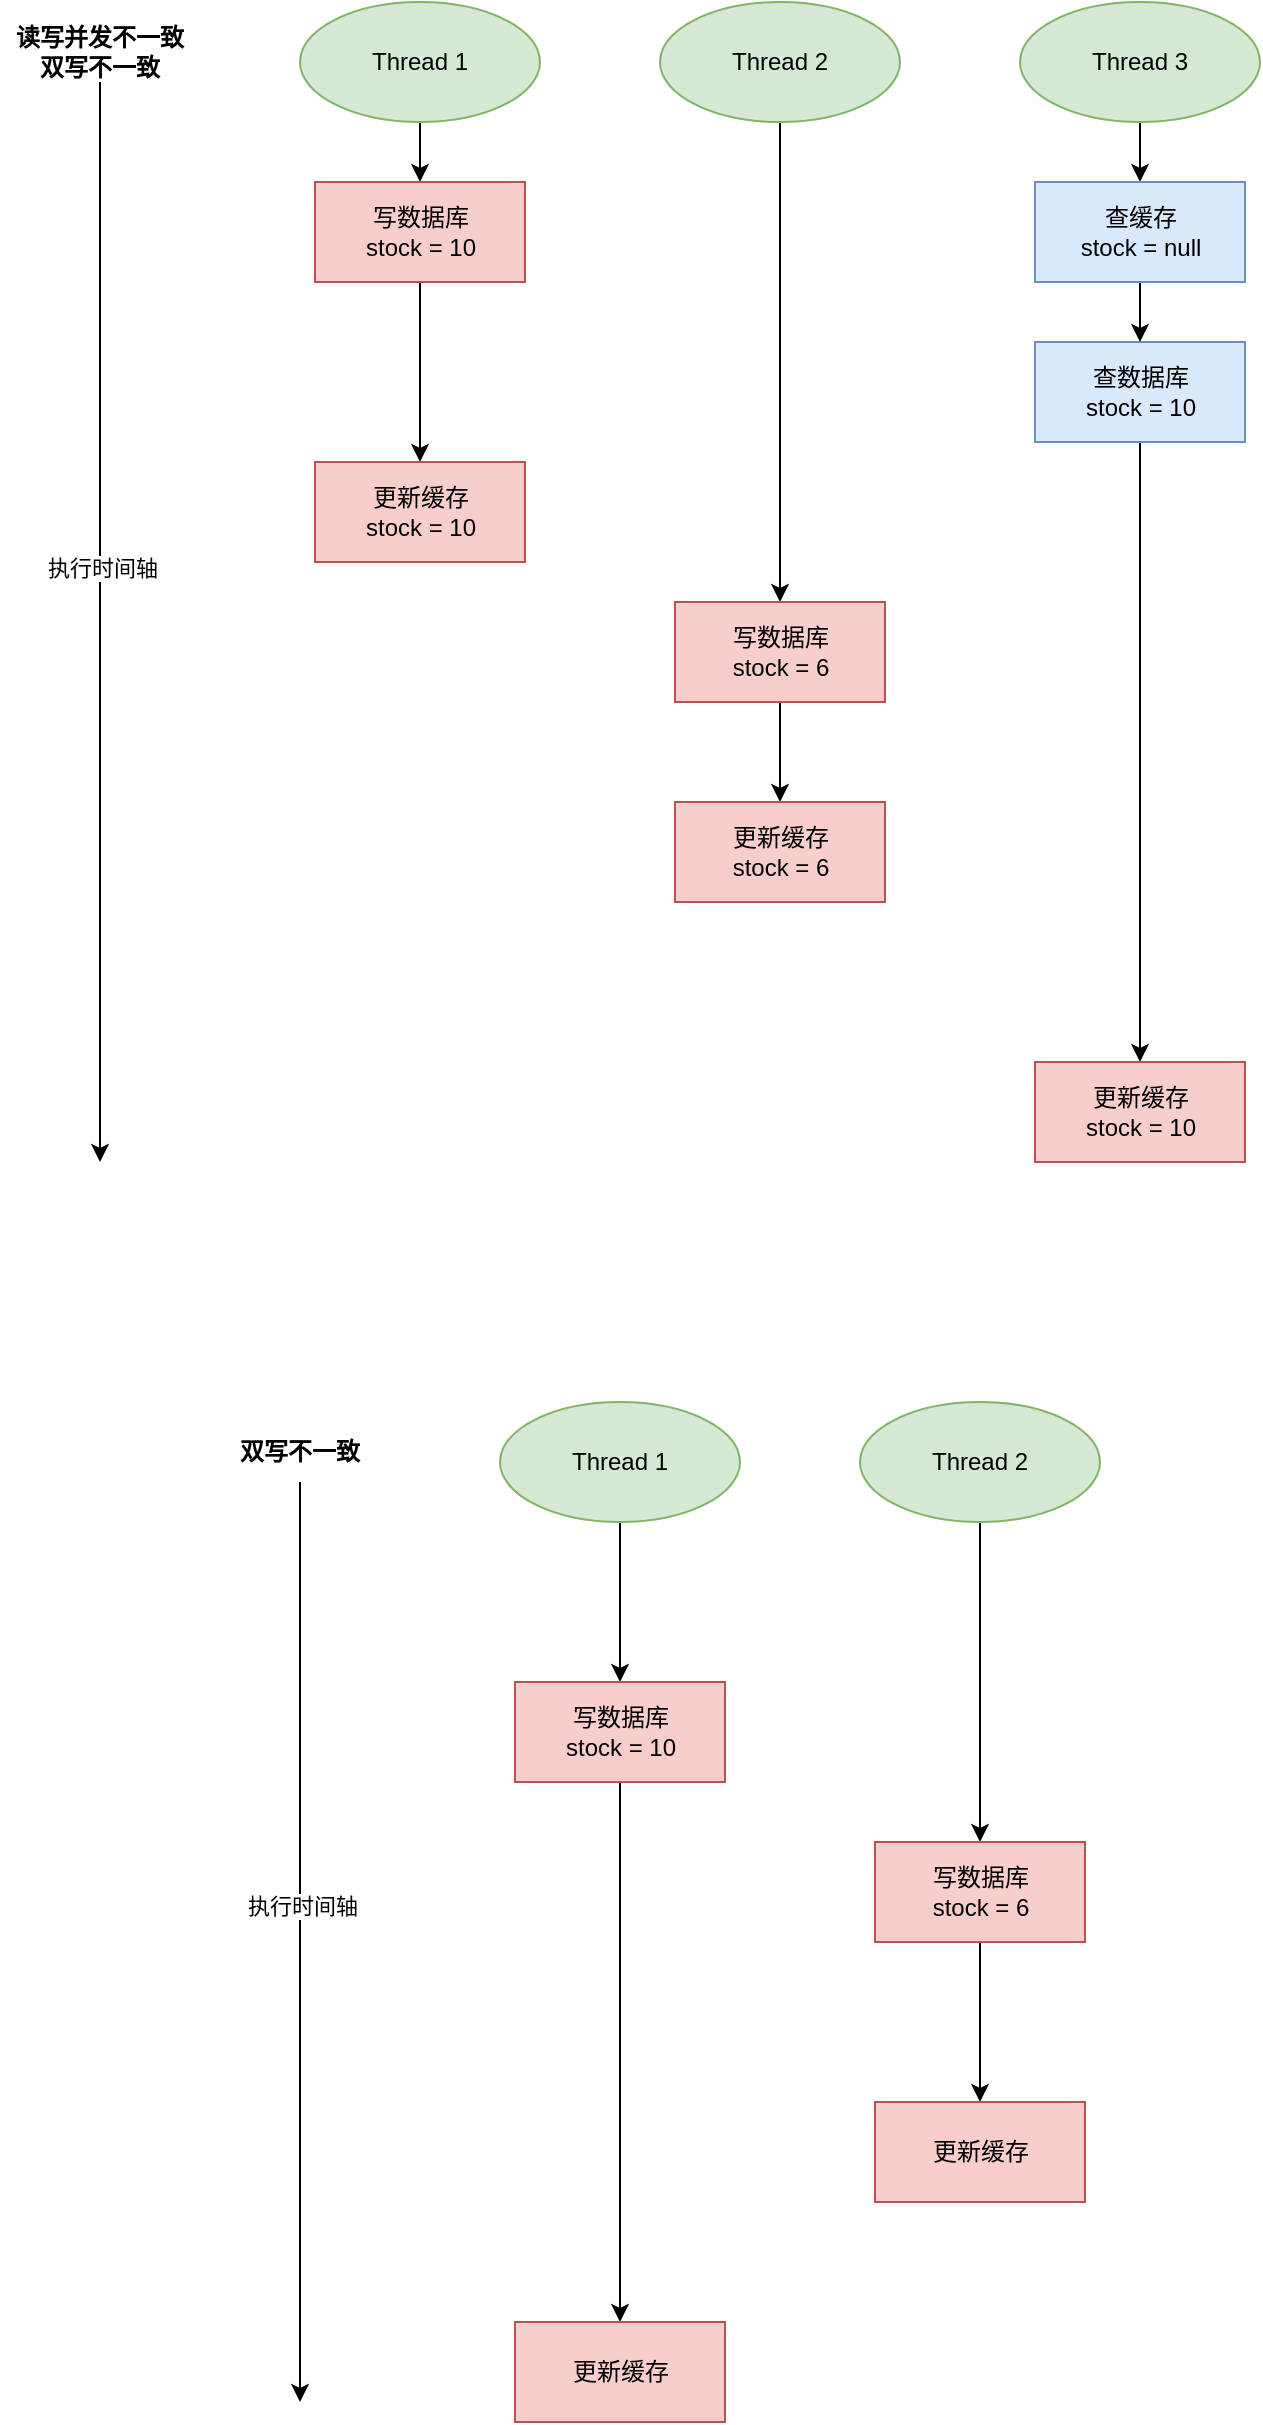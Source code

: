 <mxfile version="23.0.1" type="github">
  <diagram id="I5GW6R5hRMlU_vHdUiTQ" name="Page-1">
    <mxGraphModel dx="1242" dy="765" grid="1" gridSize="10" guides="1" tooltips="1" connect="1" arrows="1" fold="1" page="1" pageScale="1" pageWidth="827" pageHeight="1169" math="0" shadow="0">
      <root>
        <mxCell id="0" />
        <mxCell id="1" parent="0" />
        <mxCell id="t8CW0bvNHA3xZCFyP7Wd-2" style="edgeStyle=orthogonalEdgeStyle;rounded=0;orthogonalLoop=1;jettySize=auto;html=1;exitX=0.5;exitY=1;exitDx=0;exitDy=0;entryX=0.5;entryY=0;entryDx=0;entryDy=0;" parent="1" source="t8CW0bvNHA3xZCFyP7Wd-1" target="g4S1AWgyKVHvtc6SjVlv-1" edge="1">
          <mxGeometry relative="1" as="geometry">
            <mxPoint x="280" y="220" as="targetPoint" />
          </mxGeometry>
        </mxCell>
        <mxCell id="t8CW0bvNHA3xZCFyP7Wd-1" value="Thread 1" style="ellipse;whiteSpace=wrap;html=1;fillColor=#d5e8d4;strokeColor=#82b366;" parent="1" vertex="1">
          <mxGeometry x="220" y="100" width="120" height="60" as="geometry" />
        </mxCell>
        <mxCell id="g4S1AWgyKVHvtc6SjVlv-3" value="" style="edgeStyle=orthogonalEdgeStyle;curved=1;rounded=0;orthogonalLoop=1;jettySize=auto;html=1;" parent="1" source="g4S1AWgyKVHvtc6SjVlv-1" target="g4S1AWgyKVHvtc6SjVlv-2" edge="1">
          <mxGeometry relative="1" as="geometry" />
        </mxCell>
        <mxCell id="g4S1AWgyKVHvtc6SjVlv-1" value="写数据库&lt;br&gt;stock = 10" style="rounded=0;whiteSpace=wrap;html=1;fillColor=#f8cecc;strokeColor=#b85450;" parent="1" vertex="1">
          <mxGeometry x="227.5" y="190" width="105" height="50" as="geometry" />
        </mxCell>
        <mxCell id="g4S1AWgyKVHvtc6SjVlv-2" value="更新缓存&lt;br style=&quot;border-color: var(--border-color);&quot;&gt;stock = 10" style="whiteSpace=wrap;html=1;rounded=0;fillColor=#f8cecc;strokeColor=#b85450;" parent="1" vertex="1">
          <mxGeometry x="227.5" y="330" width="105" height="50" as="geometry" />
        </mxCell>
        <mxCell id="g4S1AWgyKVHvtc6SjVlv-4" style="edgeStyle=orthogonalEdgeStyle;rounded=0;orthogonalLoop=1;jettySize=auto;html=1;exitX=0.5;exitY=1;exitDx=0;exitDy=0;entryX=0.5;entryY=0;entryDx=0;entryDy=0;" parent="1" source="g4S1AWgyKVHvtc6SjVlv-5" target="g4S1AWgyKVHvtc6SjVlv-7" edge="1">
          <mxGeometry relative="1" as="geometry">
            <mxPoint x="460" y="220" as="targetPoint" />
          </mxGeometry>
        </mxCell>
        <mxCell id="g4S1AWgyKVHvtc6SjVlv-5" value="Thread 2" style="ellipse;whiteSpace=wrap;html=1;fillColor=#d5e8d4;strokeColor=#82b366;" parent="1" vertex="1">
          <mxGeometry x="400" y="100" width="120" height="60" as="geometry" />
        </mxCell>
        <mxCell id="g4S1AWgyKVHvtc6SjVlv-6" value="" style="edgeStyle=orthogonalEdgeStyle;curved=1;rounded=0;orthogonalLoop=1;jettySize=auto;html=1;" parent="1" source="g4S1AWgyKVHvtc6SjVlv-7" target="g4S1AWgyKVHvtc6SjVlv-8" edge="1">
          <mxGeometry relative="1" as="geometry" />
        </mxCell>
        <mxCell id="g4S1AWgyKVHvtc6SjVlv-7" value="写数据库&lt;br&gt;stock = 6" style="rounded=0;whiteSpace=wrap;html=1;fillColor=#f8cecc;strokeColor=#b85450;" parent="1" vertex="1">
          <mxGeometry x="407.5" y="400" width="105" height="50" as="geometry" />
        </mxCell>
        <mxCell id="g4S1AWgyKVHvtc6SjVlv-8" value="更新缓存&lt;br style=&quot;border-color: var(--border-color);&quot;&gt;stock = 6" style="whiteSpace=wrap;html=1;rounded=0;fillColor=#f8cecc;strokeColor=#b85450;" parent="1" vertex="1">
          <mxGeometry x="407.5" y="500" width="105" height="50" as="geometry" />
        </mxCell>
        <mxCell id="g4S1AWgyKVHvtc6SjVlv-9" style="edgeStyle=orthogonalEdgeStyle;rounded=0;orthogonalLoop=1;jettySize=auto;html=1;exitX=0.5;exitY=1;exitDx=0;exitDy=0;entryX=0.5;entryY=0;entryDx=0;entryDy=0;" parent="1" source="g4S1AWgyKVHvtc6SjVlv-10" target="g4S1AWgyKVHvtc6SjVlv-14" edge="1">
          <mxGeometry relative="1" as="geometry">
            <mxPoint x="640" y="260" as="targetPoint" />
          </mxGeometry>
        </mxCell>
        <mxCell id="g4S1AWgyKVHvtc6SjVlv-10" value="Thread 3" style="ellipse;whiteSpace=wrap;html=1;fillColor=#d5e8d4;strokeColor=#82b366;" parent="1" vertex="1">
          <mxGeometry x="580" y="100" width="120" height="60" as="geometry" />
        </mxCell>
        <mxCell id="g4S1AWgyKVHvtc6SjVlv-11" value="" style="edgeStyle=orthogonalEdgeStyle;curved=1;rounded=0;orthogonalLoop=1;jettySize=auto;html=1;" parent="1" source="g4S1AWgyKVHvtc6SjVlv-12" target="g4S1AWgyKVHvtc6SjVlv-13" edge="1">
          <mxGeometry relative="1" as="geometry" />
        </mxCell>
        <mxCell id="g4S1AWgyKVHvtc6SjVlv-12" value="查数据库&lt;br&gt;stock = 10" style="rounded=0;whiteSpace=wrap;html=1;fillColor=#dae8fc;strokeColor=#6c8ebf;" parent="1" vertex="1">
          <mxGeometry x="587.5" y="270" width="105" height="50" as="geometry" />
        </mxCell>
        <mxCell id="g4S1AWgyKVHvtc6SjVlv-13" value="更新缓存&lt;br&gt;stock = 10" style="whiteSpace=wrap;html=1;rounded=0;fillColor=#f8cecc;strokeColor=#b85450;" parent="1" vertex="1">
          <mxGeometry x="587.5" y="630" width="105" height="50" as="geometry" />
        </mxCell>
        <mxCell id="g4S1AWgyKVHvtc6SjVlv-15" style="edgeStyle=orthogonalEdgeStyle;curved=1;rounded=0;orthogonalLoop=1;jettySize=auto;html=1;exitX=0.5;exitY=1;exitDx=0;exitDy=0;" parent="1" source="g4S1AWgyKVHvtc6SjVlv-14" target="g4S1AWgyKVHvtc6SjVlv-12" edge="1">
          <mxGeometry relative="1" as="geometry" />
        </mxCell>
        <mxCell id="g4S1AWgyKVHvtc6SjVlv-14" value="查缓存&lt;br&gt;stock = null" style="rounded=0;whiteSpace=wrap;html=1;fillColor=#dae8fc;strokeColor=#6c8ebf;" parent="1" vertex="1">
          <mxGeometry x="587.5" y="190" width="105" height="50" as="geometry" />
        </mxCell>
        <mxCell id="g4S1AWgyKVHvtc6SjVlv-16" value="" style="endArrow=classic;html=1;rounded=0;curved=1;exitX=0.5;exitY=1;exitDx=0;exitDy=0;" parent="1" source="g4S1AWgyKVHvtc6SjVlv-18" edge="1">
          <mxGeometry width="50" height="50" relative="1" as="geometry">
            <mxPoint x="120" y="120" as="sourcePoint" />
            <mxPoint x="120" y="680" as="targetPoint" />
          </mxGeometry>
        </mxCell>
        <mxCell id="g4S1AWgyKVHvtc6SjVlv-17" value="执行时间轴" style="edgeLabel;html=1;align=center;verticalAlign=middle;resizable=0;points=[];" parent="g4S1AWgyKVHvtc6SjVlv-16" vertex="1" connectable="0">
          <mxGeometry x="-0.232" y="1" relative="1" as="geometry">
            <mxPoint y="35" as="offset" />
          </mxGeometry>
        </mxCell>
        <mxCell id="g4S1AWgyKVHvtc6SjVlv-18" value="读写并发不一致&lt;br&gt;双写不一致" style="text;html=1;strokeColor=none;fillColor=none;align=center;verticalAlign=middle;whiteSpace=wrap;rounded=0;fontStyle=1" parent="1" vertex="1">
          <mxGeometry x="70" y="110" width="100" height="30" as="geometry" />
        </mxCell>
        <mxCell id="g4S1AWgyKVHvtc6SjVlv-19" style="edgeStyle=orthogonalEdgeStyle;rounded=0;orthogonalLoop=1;jettySize=auto;html=1;exitX=0.5;exitY=1;exitDx=0;exitDy=0;entryX=0.5;entryY=0;entryDx=0;entryDy=0;" parent="1" source="g4S1AWgyKVHvtc6SjVlv-20" target="g4S1AWgyKVHvtc6SjVlv-22" edge="1">
          <mxGeometry relative="1" as="geometry">
            <mxPoint x="380" y="920" as="targetPoint" />
          </mxGeometry>
        </mxCell>
        <mxCell id="g4S1AWgyKVHvtc6SjVlv-20" value="Thread 1" style="ellipse;whiteSpace=wrap;html=1;fillColor=#d5e8d4;strokeColor=#82b366;" parent="1" vertex="1">
          <mxGeometry x="320" y="800" width="120" height="60" as="geometry" />
        </mxCell>
        <mxCell id="g4S1AWgyKVHvtc6SjVlv-21" value="" style="edgeStyle=orthogonalEdgeStyle;curved=1;rounded=0;orthogonalLoop=1;jettySize=auto;html=1;" parent="1" source="g4S1AWgyKVHvtc6SjVlv-22" target="g4S1AWgyKVHvtc6SjVlv-23" edge="1">
          <mxGeometry relative="1" as="geometry" />
        </mxCell>
        <mxCell id="g4S1AWgyKVHvtc6SjVlv-22" value="写数据库&lt;br&gt;stock = 10" style="rounded=0;whiteSpace=wrap;html=1;fillColor=#f8cecc;strokeColor=#b85450;" parent="1" vertex="1">
          <mxGeometry x="327.5" y="940" width="105" height="50" as="geometry" />
        </mxCell>
        <mxCell id="g4S1AWgyKVHvtc6SjVlv-23" value="更新缓存" style="whiteSpace=wrap;html=1;rounded=0;fillColor=#f8cecc;strokeColor=#b85450;" parent="1" vertex="1">
          <mxGeometry x="327.5" y="1260" width="105" height="50" as="geometry" />
        </mxCell>
        <mxCell id="g4S1AWgyKVHvtc6SjVlv-24" style="edgeStyle=orthogonalEdgeStyle;rounded=0;orthogonalLoop=1;jettySize=auto;html=1;exitX=0.5;exitY=1;exitDx=0;exitDy=0;entryX=0.5;entryY=0;entryDx=0;entryDy=0;" parent="1" source="g4S1AWgyKVHvtc6SjVlv-25" target="g4S1AWgyKVHvtc6SjVlv-27" edge="1">
          <mxGeometry relative="1" as="geometry">
            <mxPoint x="560" y="920" as="targetPoint" />
          </mxGeometry>
        </mxCell>
        <mxCell id="g4S1AWgyKVHvtc6SjVlv-25" value="Thread 2" style="ellipse;whiteSpace=wrap;html=1;fillColor=#d5e8d4;strokeColor=#82b366;" parent="1" vertex="1">
          <mxGeometry x="500" y="800" width="120" height="60" as="geometry" />
        </mxCell>
        <mxCell id="g4S1AWgyKVHvtc6SjVlv-26" value="" style="edgeStyle=orthogonalEdgeStyle;curved=1;rounded=0;orthogonalLoop=1;jettySize=auto;html=1;" parent="1" source="g4S1AWgyKVHvtc6SjVlv-27" target="g4S1AWgyKVHvtc6SjVlv-28" edge="1">
          <mxGeometry relative="1" as="geometry" />
        </mxCell>
        <mxCell id="g4S1AWgyKVHvtc6SjVlv-27" value="写数据库&lt;br&gt;stock = 6" style="rounded=0;whiteSpace=wrap;html=1;fillColor=#f8cecc;strokeColor=#b85450;" parent="1" vertex="1">
          <mxGeometry x="507.5" y="1020" width="105" height="50" as="geometry" />
        </mxCell>
        <mxCell id="g4S1AWgyKVHvtc6SjVlv-28" value="更新缓存" style="whiteSpace=wrap;html=1;rounded=0;fillColor=#f8cecc;strokeColor=#b85450;" parent="1" vertex="1">
          <mxGeometry x="507.5" y="1150" width="105" height="50" as="geometry" />
        </mxCell>
        <mxCell id="g4S1AWgyKVHvtc6SjVlv-29" value="" style="endArrow=classic;html=1;rounded=0;curved=1;exitX=0.5;exitY=1;exitDx=0;exitDy=0;" parent="1" source="g4S1AWgyKVHvtc6SjVlv-31" edge="1">
          <mxGeometry width="50" height="50" relative="1" as="geometry">
            <mxPoint x="220" y="820" as="sourcePoint" />
            <mxPoint x="220" y="1300" as="targetPoint" />
          </mxGeometry>
        </mxCell>
        <mxCell id="g4S1AWgyKVHvtc6SjVlv-30" value="执行时间轴" style="edgeLabel;html=1;align=center;verticalAlign=middle;resizable=0;points=[];" parent="g4S1AWgyKVHvtc6SjVlv-29" vertex="1" connectable="0">
          <mxGeometry x="-0.232" y="1" relative="1" as="geometry">
            <mxPoint y="35" as="offset" />
          </mxGeometry>
        </mxCell>
        <mxCell id="g4S1AWgyKVHvtc6SjVlv-31" value="双写不一致" style="text;html=1;strokeColor=none;fillColor=none;align=center;verticalAlign=middle;whiteSpace=wrap;rounded=0;fontStyle=1" parent="1" vertex="1">
          <mxGeometry x="170" y="810" width="100" height="30" as="geometry" />
        </mxCell>
      </root>
    </mxGraphModel>
  </diagram>
</mxfile>
